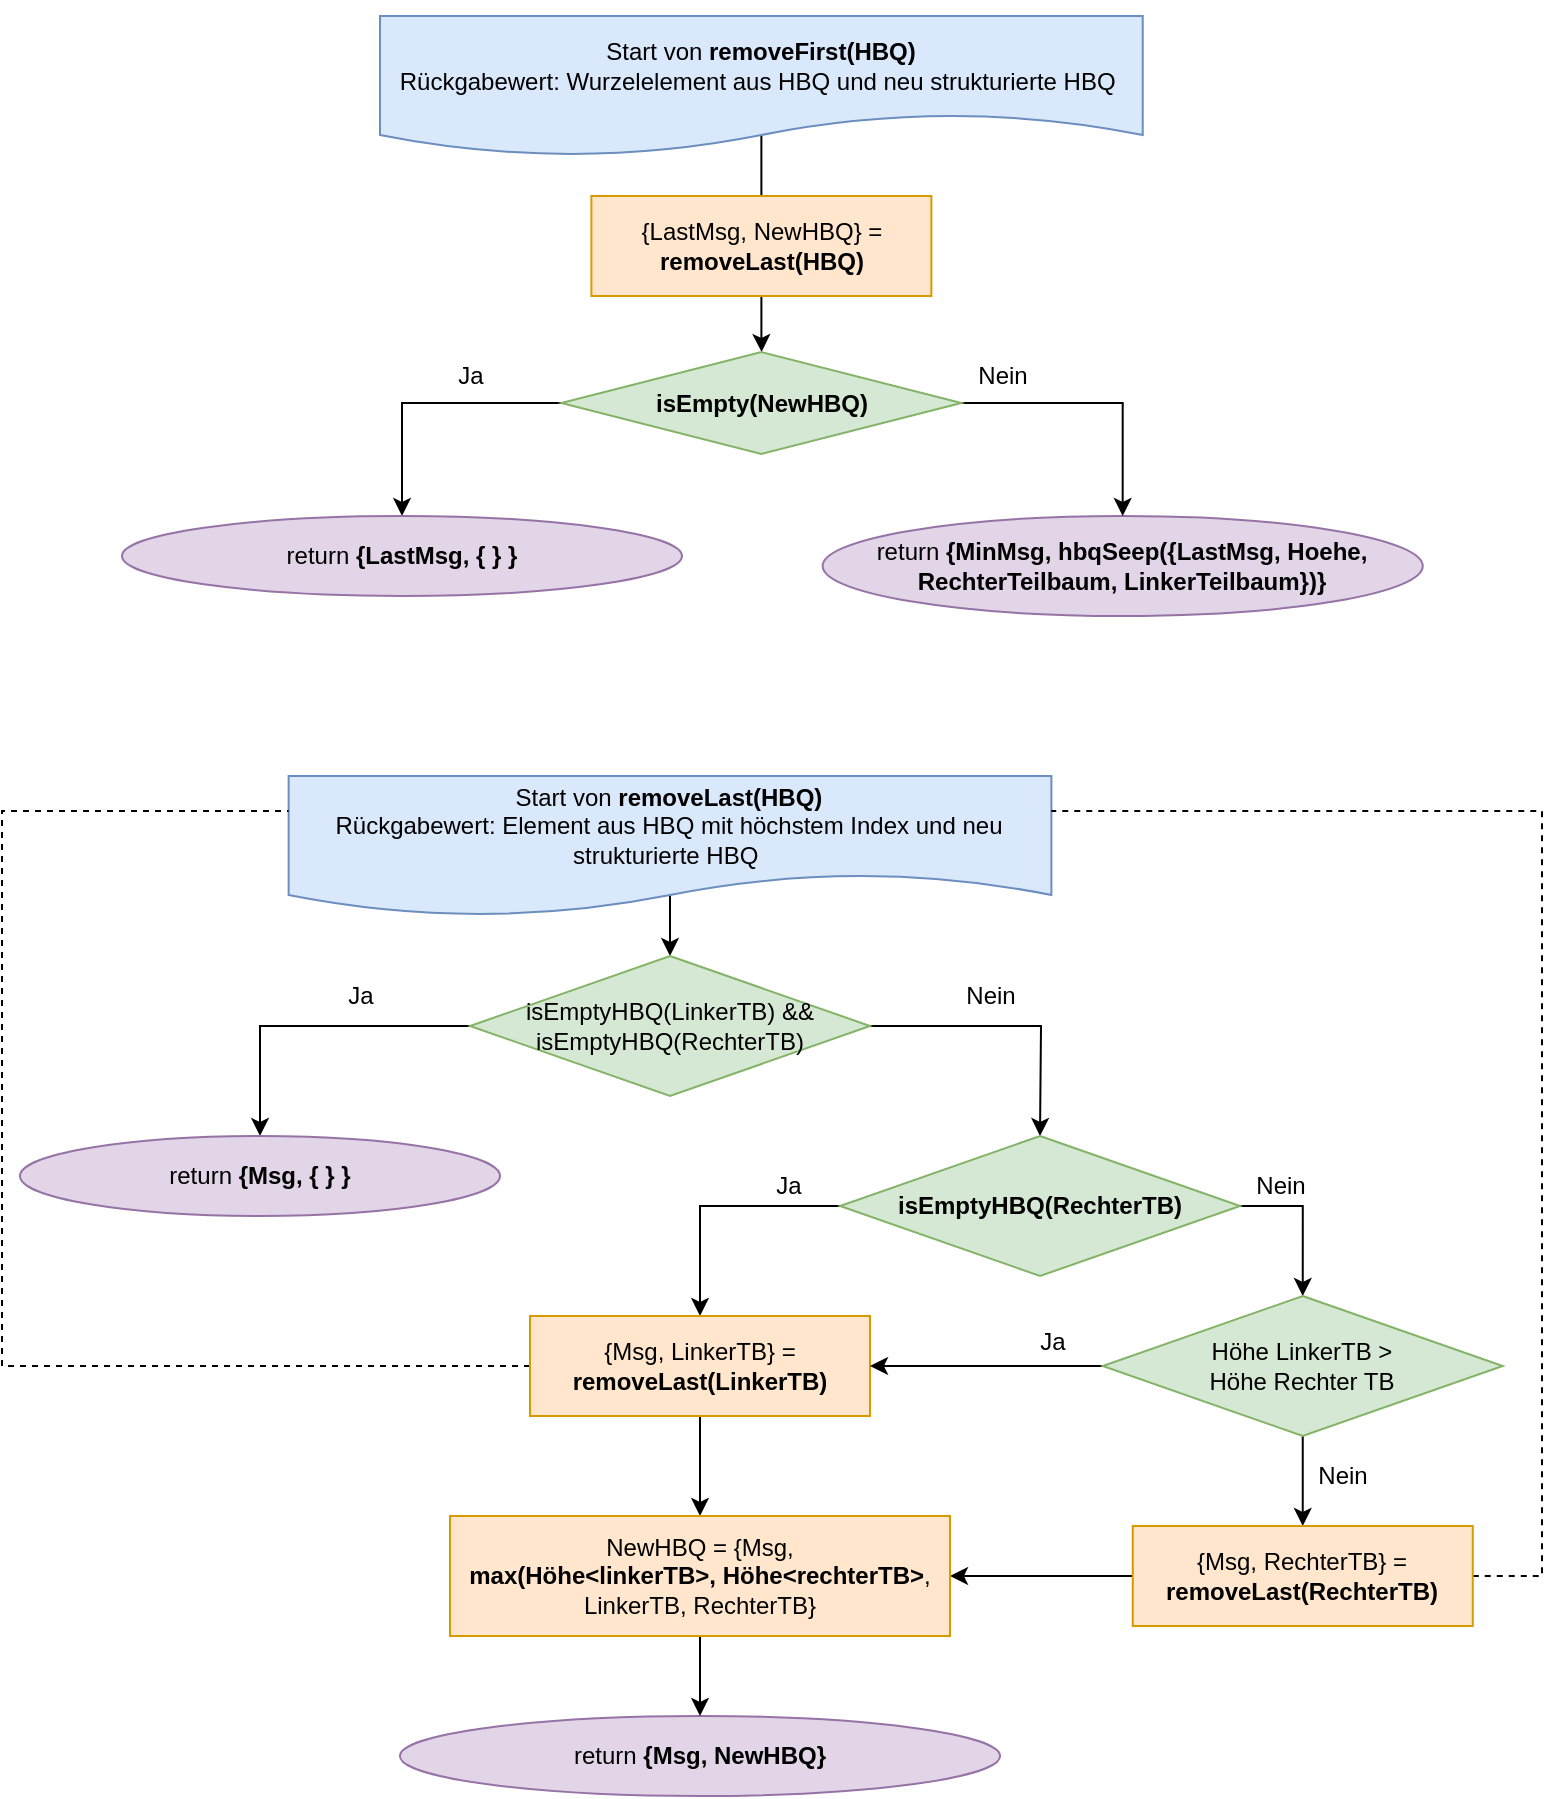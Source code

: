 <mxfile version="15.8.7" type="device"><diagram id="C5RBs43oDa-KdzZeNtuy" name="Page-1"><mxGraphModel dx="1346" dy="997" grid="1" gridSize="10" guides="1" tooltips="1" connect="1" arrows="1" fold="1" page="1" pageScale="1" pageWidth="827" pageHeight="1169" math="0" shadow="0"><root><mxCell id="WIyWlLk6GJQsqaUBKTNV-0"/><mxCell id="WIyWlLk6GJQsqaUBKTNV-1" parent="WIyWlLk6GJQsqaUBKTNV-0"/><mxCell id="M7bdTLm5wIMCPJVuJUl4-26" style="edgeStyle=orthogonalEdgeStyle;rounded=0;orthogonalLoop=1;jettySize=auto;html=1;exitX=0.5;exitY=0;exitDx=0;exitDy=0;entryX=0.5;entryY=0;entryDx=0;entryDy=0;" parent="WIyWlLk6GJQsqaUBKTNV-1" source="M7bdTLm5wIMCPJVuJUl4-27" target="M7bdTLm5wIMCPJVuJUl4-37" edge="1"><mxGeometry relative="1" as="geometry"><Array as="points"><mxPoint x="399.3" y="230"/><mxPoint x="399.3" y="230"/></Array><mxPoint x="399.7" y="220.005" as="targetPoint"/></mxGeometry></mxCell><mxCell id="M7bdTLm5wIMCPJVuJUl4-27" value="Start von &lt;b&gt;removeFirst(HBQ)&lt;/b&gt;&lt;br&gt;Rückgabewert: Wurzelelement aus HBQ und neu strukturierte HBQ&amp;nbsp;" style="shape=document;whiteSpace=wrap;html=1;boundedLbl=1;fillColor=#dae8fc;strokeColor=#6c8ebf;" parent="WIyWlLk6GJQsqaUBKTNV-1" vertex="1"><mxGeometry x="209.0" y="120" width="381.37" height="70" as="geometry"/></mxCell><mxCell id="M7bdTLm5wIMCPJVuJUl4-34" value="return &lt;b&gt;{MinMsg, hbqSeep({LastMsg, Hoehe, RechterTeilbaum, LinkerTeilbaum})}&lt;/b&gt;" style="ellipse;whiteSpace=wrap;html=1;rounded=0;fillColor=#e1d5e7;strokeColor=#9673a6;" parent="WIyWlLk6GJQsqaUBKTNV-1" vertex="1"><mxGeometry x="430.31" y="370" width="300.06" height="50" as="geometry"/></mxCell><mxCell id="M7bdTLm5wIMCPJVuJUl4-68" value="" style="edgeStyle=orthogonalEdgeStyle;rounded=0;orthogonalLoop=1;jettySize=auto;html=1;" parent="WIyWlLk6GJQsqaUBKTNV-1" source="M7bdTLm5wIMCPJVuJUl4-37" edge="1"><mxGeometry relative="1" as="geometry"><mxPoint x="399.8" y="288" as="targetPoint"/></mxGeometry></mxCell><mxCell id="M7bdTLm5wIMCPJVuJUl4-37" value="{LastMsg, NewHBQ} = &lt;b&gt;removeLast(HBQ)&lt;/b&gt;" style="rounded=0;whiteSpace=wrap;html=1;fillColor=#ffe6cc;strokeColor=#d79b00;" parent="WIyWlLk6GJQsqaUBKTNV-1" vertex="1"><mxGeometry x="314.69" y="210" width="170" height="50" as="geometry"/></mxCell><mxCell id="M7bdTLm5wIMCPJVuJUl4-38" style="edgeStyle=orthogonalEdgeStyle;rounded=0;orthogonalLoop=1;jettySize=auto;html=1;exitX=0.5;exitY=0;exitDx=0;exitDy=0;" parent="WIyWlLk6GJQsqaUBKTNV-1" source="M7bdTLm5wIMCPJVuJUl4-39" target="M7bdTLm5wIMCPJVuJUl4-42" edge="1"><mxGeometry relative="1" as="geometry"><Array as="points"><mxPoint x="354" y="530"/><mxPoint x="354" y="530"/></Array></mxGeometry></mxCell><mxCell id="M7bdTLm5wIMCPJVuJUl4-39" value="Start von &lt;b&gt;removeLast(HBQ)&lt;/b&gt;&lt;br&gt;Rückgabewert: Element aus HBQ mit höchstem Index und neu strukturierte HBQ&amp;nbsp;" style="shape=document;whiteSpace=wrap;html=1;boundedLbl=1;fillColor=#dae8fc;strokeColor=#6c8ebf;" parent="WIyWlLk6GJQsqaUBKTNV-1" vertex="1"><mxGeometry x="163.32" y="500" width="381.37" height="70" as="geometry"/></mxCell><mxCell id="M7bdTLm5wIMCPJVuJUl4-40" style="edgeStyle=orthogonalEdgeStyle;rounded=0;orthogonalLoop=1;jettySize=auto;html=1;exitX=0;exitY=0.5;exitDx=0;exitDy=0;entryX=0.5;entryY=0;entryDx=0;entryDy=0;" parent="WIyWlLk6GJQsqaUBKTNV-1" source="M7bdTLm5wIMCPJVuJUl4-42" target="M7bdTLm5wIMCPJVuJUl4-45" edge="1"><mxGeometry relative="1" as="geometry"/></mxCell><mxCell id="M7bdTLm5wIMCPJVuJUl4-41" style="edgeStyle=orthogonalEdgeStyle;rounded=0;orthogonalLoop=1;jettySize=auto;html=1;exitX=1;exitY=0.5;exitDx=0;exitDy=0;entryX=0.5;entryY=0;entryDx=0;entryDy=0;" parent="WIyWlLk6GJQsqaUBKTNV-1" source="M7bdTLm5wIMCPJVuJUl4-42" edge="1"><mxGeometry relative="1" as="geometry"><mxPoint x="539" y="680" as="targetPoint"/></mxGeometry></mxCell><mxCell id="M7bdTLm5wIMCPJVuJUl4-42" value="isEmptyHBQ(LinkerTB) &amp;amp;&amp;amp;&lt;br&gt;isEmptyHBQ(RechterTB)" style="rhombus;whiteSpace=wrap;html=1;rounded=0;fillColor=#d5e8d4;strokeColor=#82b366;" parent="WIyWlLk6GJQsqaUBKTNV-1" vertex="1"><mxGeometry x="254" y="590" width="200" height="70" as="geometry"/></mxCell><mxCell id="M7bdTLm5wIMCPJVuJUl4-43" value="Nein" style="text;html=1;align=center;verticalAlign=middle;resizable=0;points=[];autosize=1;strokeColor=none;fillColor=none;" parent="WIyWlLk6GJQsqaUBKTNV-1" vertex="1"><mxGeometry x="494" y="600" width="40" height="20" as="geometry"/></mxCell><mxCell id="M7bdTLm5wIMCPJVuJUl4-44" value="Ja" style="text;html=1;align=center;verticalAlign=middle;resizable=0;points=[];autosize=1;strokeColor=none;fillColor=none;" parent="WIyWlLk6GJQsqaUBKTNV-1" vertex="1"><mxGeometry x="184" y="600" width="30" height="20" as="geometry"/></mxCell><mxCell id="M7bdTLm5wIMCPJVuJUl4-45" value="return &lt;b&gt;{Msg, { } }&lt;/b&gt;" style="ellipse;whiteSpace=wrap;html=1;rounded=0;fillColor=#e1d5e7;strokeColor=#9673a6;" parent="WIyWlLk6GJQsqaUBKTNV-1" vertex="1"><mxGeometry x="29" y="680" width="240" height="40" as="geometry"/></mxCell><mxCell id="M7bdTLm5wIMCPJVuJUl4-46" value="return &lt;b&gt;{Msg, NewHBQ}&lt;/b&gt;" style="ellipse;whiteSpace=wrap;html=1;rounded=0;fillColor=#e1d5e7;strokeColor=#9673a6;" parent="WIyWlLk6GJQsqaUBKTNV-1" vertex="1"><mxGeometry x="218.97" y="970" width="300.06" height="40" as="geometry"/></mxCell><mxCell id="M7bdTLm5wIMCPJVuJUl4-48" style="edgeStyle=orthogonalEdgeStyle;rounded=0;orthogonalLoop=1;jettySize=auto;html=1;exitX=0;exitY=0.5;exitDx=0;exitDy=0;entryX=0.5;entryY=0;entryDx=0;entryDy=0;" parent="WIyWlLk6GJQsqaUBKTNV-1" source="M7bdTLm5wIMCPJVuJUl4-50" target="M7bdTLm5wIMCPJVuJUl4-52" edge="1"><mxGeometry relative="1" as="geometry"><mxPoint x="539" y="730" as="sourcePoint"/><mxPoint x="538.96" y="760.01" as="targetPoint"/></mxGeometry></mxCell><mxCell id="M7bdTLm5wIMCPJVuJUl4-54" style="edgeStyle=orthogonalEdgeStyle;rounded=0;orthogonalLoop=1;jettySize=auto;html=1;exitX=1;exitY=0.5;exitDx=0;exitDy=0;entryX=0.5;entryY=0;entryDx=0;entryDy=0;" parent="WIyWlLk6GJQsqaUBKTNV-1" source="M7bdTLm5wIMCPJVuJUl4-50" target="M7bdTLm5wIMCPJVuJUl4-53" edge="1"><mxGeometry relative="1" as="geometry"><mxPoint x="591.78" y="715" as="sourcePoint"/><Array as="points"><mxPoint x="670" y="715"/></Array></mxGeometry></mxCell><mxCell id="M7bdTLm5wIMCPJVuJUl4-50" value="&lt;b&gt;isEmptyHBQ(RechterTB)&lt;/b&gt;" style="rhombus;whiteSpace=wrap;html=1;rounded=0;fillColor=#d5e8d4;strokeColor=#82b366;" parent="WIyWlLk6GJQsqaUBKTNV-1" vertex="1"><mxGeometry x="439.03" y="680" width="200" height="70" as="geometry"/></mxCell><mxCell id="M7bdTLm5wIMCPJVuJUl4-63" style="edgeStyle=orthogonalEdgeStyle;rounded=0;orthogonalLoop=1;jettySize=auto;html=1;exitX=0.5;exitY=1;exitDx=0;exitDy=0;entryX=0.5;entryY=0;entryDx=0;entryDy=0;" parent="WIyWlLk6GJQsqaUBKTNV-1" source="M7bdTLm5wIMCPJVuJUl4-52" target="M7bdTLm5wIMCPJVuJUl4-62" edge="1"><mxGeometry relative="1" as="geometry"/></mxCell><mxCell id="51-RDLBcVna1svm3C7E8-0" style="edgeStyle=orthogonalEdgeStyle;rounded=0;orthogonalLoop=1;jettySize=auto;html=1;exitX=0;exitY=0.5;exitDx=0;exitDy=0;entryX=0;entryY=0.25;entryDx=0;entryDy=0;dashed=1;endArrow=none;endFill=0;" parent="WIyWlLk6GJQsqaUBKTNV-1" source="M7bdTLm5wIMCPJVuJUl4-52" target="M7bdTLm5wIMCPJVuJUl4-39" edge="1"><mxGeometry relative="1" as="geometry"><Array as="points"><mxPoint x="20" y="795"/><mxPoint x="20" y="518"/></Array></mxGeometry></mxCell><mxCell id="M7bdTLm5wIMCPJVuJUl4-52" value="{Msg, LinkerTB} = &lt;b&gt;removeLast(LinkerTB)&lt;/b&gt;" style="rounded=0;whiteSpace=wrap;html=1;fillColor=#ffe6cc;strokeColor=#d79b00;" parent="WIyWlLk6GJQsqaUBKTNV-1" vertex="1"><mxGeometry x="284" y="770" width="170" height="50" as="geometry"/></mxCell><mxCell id="M7bdTLm5wIMCPJVuJUl4-55" style="edgeStyle=orthogonalEdgeStyle;rounded=0;orthogonalLoop=1;jettySize=auto;html=1;exitX=0;exitY=0.5;exitDx=0;exitDy=0;entryX=1;entryY=0.5;entryDx=0;entryDy=0;" parent="WIyWlLk6GJQsqaUBKTNV-1" source="M7bdTLm5wIMCPJVuJUl4-53" target="M7bdTLm5wIMCPJVuJUl4-52" edge="1"><mxGeometry relative="1" as="geometry"/></mxCell><mxCell id="M7bdTLm5wIMCPJVuJUl4-58" style="edgeStyle=orthogonalEdgeStyle;rounded=0;orthogonalLoop=1;jettySize=auto;html=1;exitX=0.5;exitY=1;exitDx=0;exitDy=0;entryX=0.5;entryY=0;entryDx=0;entryDy=0;" parent="WIyWlLk6GJQsqaUBKTNV-1" source="M7bdTLm5wIMCPJVuJUl4-53" target="M7bdTLm5wIMCPJVuJUl4-56" edge="1"><mxGeometry relative="1" as="geometry"/></mxCell><mxCell id="M7bdTLm5wIMCPJVuJUl4-53" value="Höhe LinkerTB &amp;gt; &lt;br&gt;Höhe Rechter TB" style="rhombus;whiteSpace=wrap;html=1;rounded=0;fillColor=#d5e8d4;strokeColor=#82b366;" parent="WIyWlLk6GJQsqaUBKTNV-1" vertex="1"><mxGeometry x="570.37" y="760" width="200" height="70" as="geometry"/></mxCell><mxCell id="M7bdTLm5wIMCPJVuJUl4-64" style="edgeStyle=orthogonalEdgeStyle;rounded=0;orthogonalLoop=1;jettySize=auto;html=1;exitX=0;exitY=0.5;exitDx=0;exitDy=0;entryX=1;entryY=0.5;entryDx=0;entryDy=0;" parent="WIyWlLk6GJQsqaUBKTNV-1" source="M7bdTLm5wIMCPJVuJUl4-56" target="M7bdTLm5wIMCPJVuJUl4-62" edge="1"><mxGeometry relative="1" as="geometry"/></mxCell><mxCell id="51-RDLBcVna1svm3C7E8-1" style="edgeStyle=orthogonalEdgeStyle;rounded=0;orthogonalLoop=1;jettySize=auto;html=1;exitX=1;exitY=0.5;exitDx=0;exitDy=0;entryX=1;entryY=0.25;entryDx=0;entryDy=0;dashed=1;endArrow=none;endFill=0;" parent="WIyWlLk6GJQsqaUBKTNV-1" source="M7bdTLm5wIMCPJVuJUl4-56" target="M7bdTLm5wIMCPJVuJUl4-39" edge="1"><mxGeometry relative="1" as="geometry"><Array as="points"><mxPoint x="790" y="900"/><mxPoint x="790" y="518"/></Array></mxGeometry></mxCell><mxCell id="M7bdTLm5wIMCPJVuJUl4-56" value="{Msg, RechterTB} = &lt;b&gt;removeLast(RechterTB)&lt;/b&gt;" style="rounded=0;whiteSpace=wrap;html=1;fillColor=#ffe6cc;strokeColor=#d79b00;" parent="WIyWlLk6GJQsqaUBKTNV-1" vertex="1"><mxGeometry x="585.37" y="875" width="170" height="50" as="geometry"/></mxCell><mxCell id="M7bdTLm5wIMCPJVuJUl4-57" value="Ja" style="text;html=1;align=center;verticalAlign=middle;resizable=0;points=[];autosize=1;strokeColor=none;fillColor=none;" parent="WIyWlLk6GJQsqaUBKTNV-1" vertex="1"><mxGeometry x="529.68" y="773" width="30" height="20" as="geometry"/></mxCell><mxCell id="M7bdTLm5wIMCPJVuJUl4-59" value="Nein" style="text;html=1;align=center;verticalAlign=middle;resizable=0;points=[];autosize=1;strokeColor=none;fillColor=none;" parent="WIyWlLk6GJQsqaUBKTNV-1" vertex="1"><mxGeometry x="670.37" y="840" width="40" height="20" as="geometry"/></mxCell><mxCell id="M7bdTLm5wIMCPJVuJUl4-60" value="Nein" style="text;html=1;align=center;verticalAlign=middle;resizable=0;points=[];autosize=1;strokeColor=none;fillColor=none;" parent="WIyWlLk6GJQsqaUBKTNV-1" vertex="1"><mxGeometry x="639.03" y="695" width="40" height="20" as="geometry"/></mxCell><mxCell id="M7bdTLm5wIMCPJVuJUl4-61" value="Ja" style="text;html=1;align=center;verticalAlign=middle;resizable=0;points=[];autosize=1;strokeColor=none;fillColor=none;" parent="WIyWlLk6GJQsqaUBKTNV-1" vertex="1"><mxGeometry x="397.62" y="695" width="30" height="20" as="geometry"/></mxCell><mxCell id="M7bdTLm5wIMCPJVuJUl4-65" style="edgeStyle=orthogonalEdgeStyle;rounded=0;orthogonalLoop=1;jettySize=auto;html=1;exitX=0.5;exitY=1;exitDx=0;exitDy=0;entryX=0.5;entryY=0;entryDx=0;entryDy=0;" parent="WIyWlLk6GJQsqaUBKTNV-1" source="M7bdTLm5wIMCPJVuJUl4-62" target="M7bdTLm5wIMCPJVuJUl4-46" edge="1"><mxGeometry relative="1" as="geometry"/></mxCell><mxCell id="M7bdTLm5wIMCPJVuJUl4-62" value="NewHBQ = {Msg, &lt;br&gt;&lt;b&gt;max(Höhe&amp;lt;linkerTB&amp;gt;, Höhe&amp;lt;rechterTB&amp;gt;&lt;/b&gt;, &lt;br&gt;LinkerTB, RechterTB}" style="rounded=0;whiteSpace=wrap;html=1;fillColor=#ffe6cc;strokeColor=#d79b00;" parent="WIyWlLk6GJQsqaUBKTNV-1" vertex="1"><mxGeometry x="244" y="870" width="250" height="60" as="geometry"/></mxCell><mxCell id="M7bdTLm5wIMCPJVuJUl4-69" value="" style="edgeStyle=orthogonalEdgeStyle;rounded=0;orthogonalLoop=1;jettySize=auto;html=1;exitX=1;exitY=0.5;exitDx=0;exitDy=0;" parent="WIyWlLk6GJQsqaUBKTNV-1" source="XJolkAtX9DAS-IqyrU6D-0" target="M7bdTLm5wIMCPJVuJUl4-34" edge="1"><mxGeometry relative="1" as="geometry"><mxPoint x="399.8" y="338" as="sourcePoint"/></mxGeometry></mxCell><mxCell id="XJolkAtX9DAS-IqyrU6D-2" style="edgeStyle=orthogonalEdgeStyle;rounded=0;orthogonalLoop=1;jettySize=auto;html=1;exitX=0;exitY=0.5;exitDx=0;exitDy=0;entryX=0.5;entryY=0;entryDx=0;entryDy=0;" parent="WIyWlLk6GJQsqaUBKTNV-1" source="XJolkAtX9DAS-IqyrU6D-0" target="XJolkAtX9DAS-IqyrU6D-1" edge="1"><mxGeometry relative="1" as="geometry"/></mxCell><mxCell id="XJolkAtX9DAS-IqyrU6D-0" value="&lt;b&gt;isEmpty(NewHBQ)&lt;/b&gt;" style="rhombus;whiteSpace=wrap;html=1;rounded=0;fillColor=#d5e8d4;strokeColor=#82b366;" parent="WIyWlLk6GJQsqaUBKTNV-1" vertex="1"><mxGeometry x="299.69" y="288" width="200" height="51" as="geometry"/></mxCell><mxCell id="XJolkAtX9DAS-IqyrU6D-1" value="return &lt;b&gt;{LastMsg, { } }&lt;/b&gt;" style="ellipse;whiteSpace=wrap;html=1;rounded=0;fillColor=#e1d5e7;strokeColor=#9673a6;" parent="WIyWlLk6GJQsqaUBKTNV-1" vertex="1"><mxGeometry x="80" y="370" width="280" height="40" as="geometry"/></mxCell><mxCell id="XJolkAtX9DAS-IqyrU6D-3" value="Ja" style="text;html=1;align=center;verticalAlign=middle;resizable=0;points=[];autosize=1;strokeColor=none;fillColor=none;" parent="WIyWlLk6GJQsqaUBKTNV-1" vertex="1"><mxGeometry x="238.97" y="290" width="30" height="20" as="geometry"/></mxCell><mxCell id="XJolkAtX9DAS-IqyrU6D-4" value="Nein" style="text;html=1;align=center;verticalAlign=middle;resizable=0;points=[];autosize=1;strokeColor=none;fillColor=none;" parent="WIyWlLk6GJQsqaUBKTNV-1" vertex="1"><mxGeometry x="500" y="290" width="40" height="20" as="geometry"/></mxCell></root></mxGraphModel></diagram></mxfile>